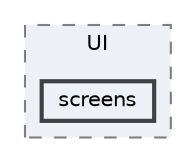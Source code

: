 digraph "src/UI/screens"
{
 // LATEX_PDF_SIZE
  bgcolor="transparent";
  edge [fontname=Helvetica,fontsize=10,labelfontname=Helvetica,labelfontsize=10];
  node [fontname=Helvetica,fontsize=10,shape=box,height=0.2,width=0.4];
  compound=true
  subgraph clusterdir_7ad25bca70c4d3d9103f75d82f41ef94 {
    graph [ bgcolor="#edf0f7", pencolor="grey50", label="UI", fontname=Helvetica,fontsize=10 style="filled,dashed", URL="dir_7ad25bca70c4d3d9103f75d82f41ef94.html",tooltip=""]
  dir_f82c5f6f3f6be9ffb06d4e602cd9cbc6 [label="screens", fillcolor="#edf0f7", color="grey25", style="filled,bold", URL="dir_f82c5f6f3f6be9ffb06d4e602cd9cbc6.html",tooltip=""];
  }
}
